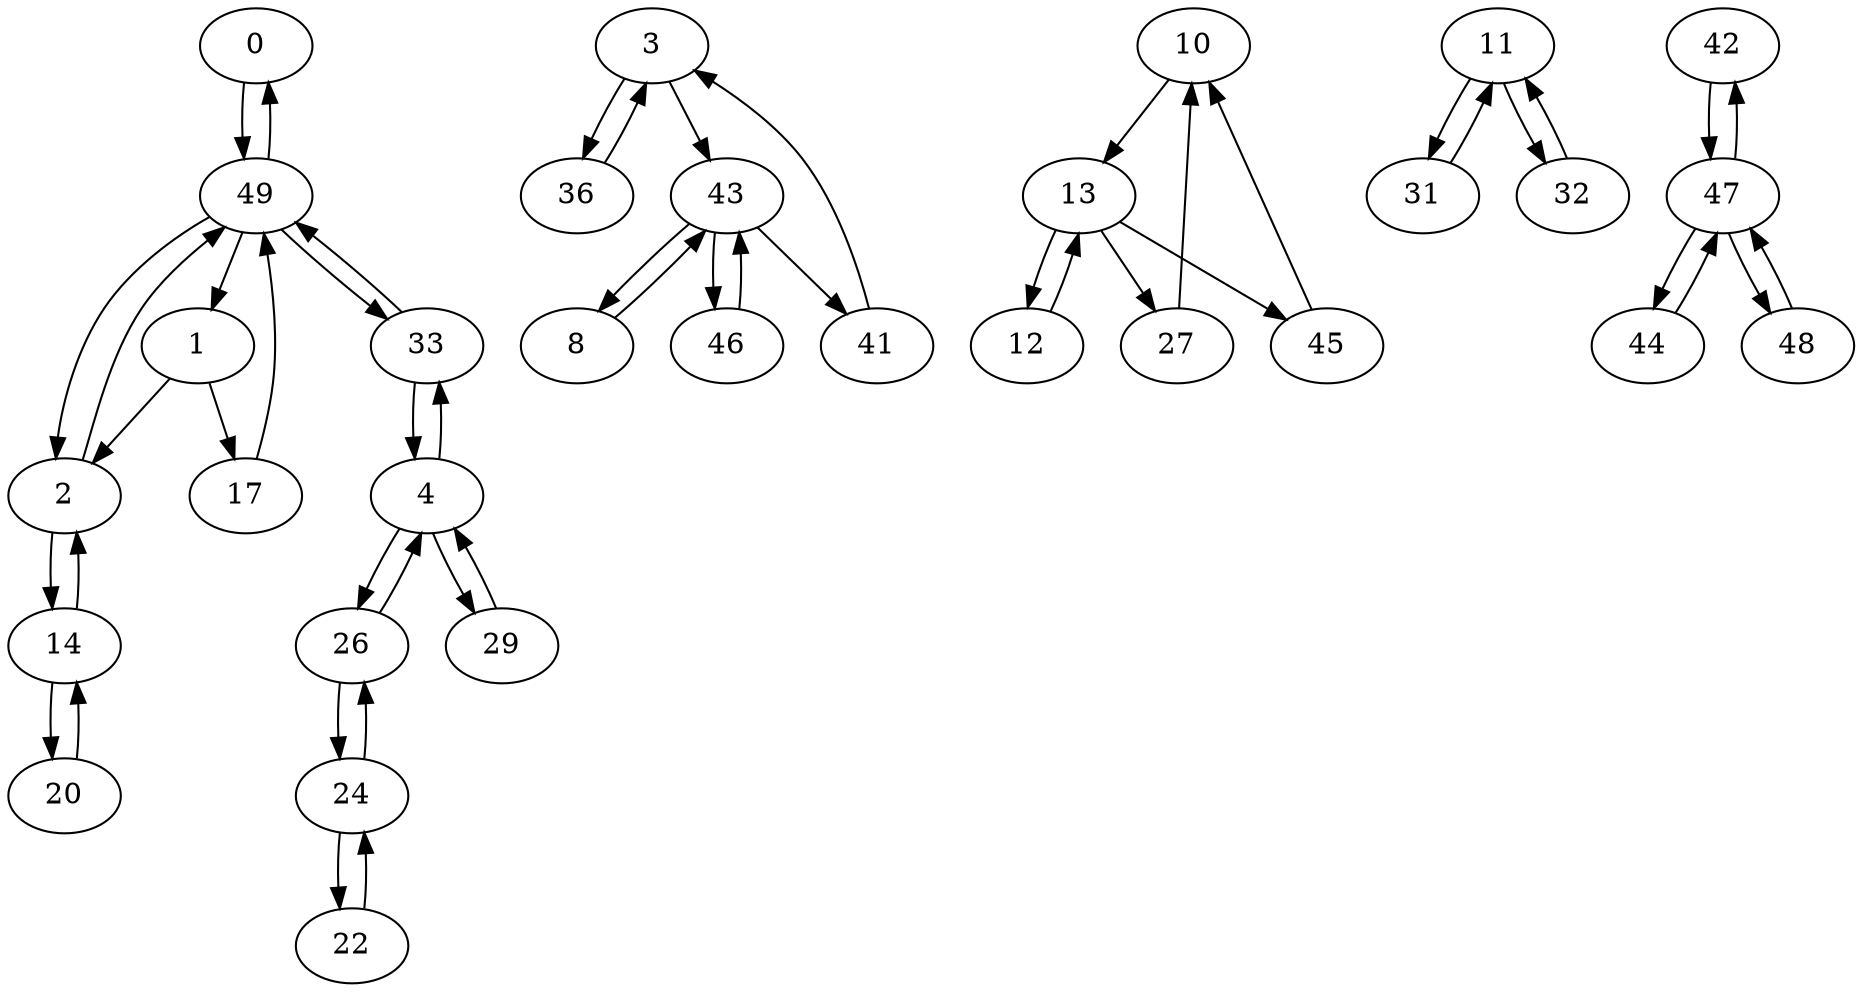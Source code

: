 digraph G {
  0 -> 49;
  1 -> 2;
  1 -> 17;
  2 -> 14;
  2 -> 49;
  3 -> 36;
  3 -> 43;
  4 -> 26;
  4 -> 29;
  4 -> 33;
  8 -> 43;
  10 -> 13;
  11 -> 31;
  11 -> 32;
  12 -> 13;
  13 -> 12;
  13 -> 27;
  13 -> 45;
  14 -> 2;
  14 -> 20;
  17 -> 49;
  20 -> 14;
  22 -> 24;
  24 -> 22;
  24 -> 26;
  26 -> 4;
  26 -> 24;
  27 -> 10;
  29 -> 4;
  31 -> 11;
  32 -> 11;
  33 -> 4;
  33 -> 49;
  36 -> 3;
  41 -> 3;
  42 -> 47;
  43 -> 8;
  43 -> 41;
  43 -> 46;
  44 -> 47;
  45 -> 10;
  46 -> 43;
  47 -> 42;
  47 -> 44;
  47 -> 48;
  48 -> 47;
  49 -> 0;
  49 -> 1;
  49 -> 2;
  49 -> 33;
}
